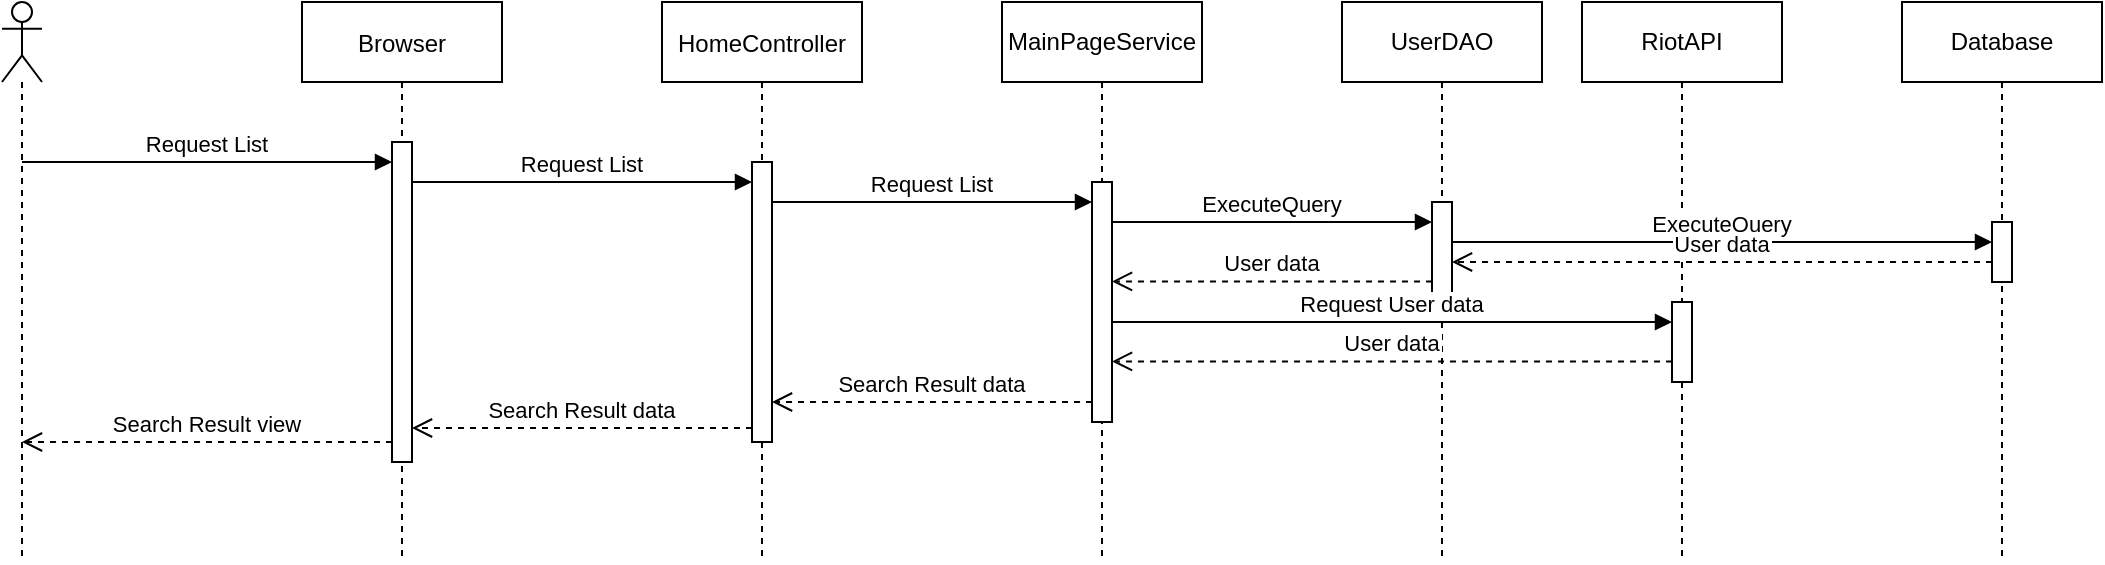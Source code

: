 <mxfile version="14.6.13" type="device"><diagram id="kgpKYQtTHZ0yAKxKKP6v" name="Page-1"><mxGraphModel dx="1599" dy="556" grid="1" gridSize="10" guides="1" tooltips="1" connect="1" arrows="1" fold="1" page="1" pageScale="1" pageWidth="850" pageHeight="1100" math="0" shadow="0"><root><mxCell id="0"/><mxCell id="1" parent="0"/><mxCell id="3nuBFxr9cyL0pnOWT2aG-1" value="Browser" style="shape=umlLifeline;perimeter=lifelinePerimeter;container=1;collapsible=0;recursiveResize=0;rounded=0;shadow=0;strokeWidth=1;" parent="1" vertex="1"><mxGeometry x="120" y="80" width="100" height="280" as="geometry"/></mxCell><mxCell id="3nuBFxr9cyL0pnOWT2aG-2" value="" style="points=[];perimeter=orthogonalPerimeter;rounded=0;shadow=0;strokeWidth=1;" parent="3nuBFxr9cyL0pnOWT2aG-1" vertex="1"><mxGeometry x="45" y="70" width="10" height="160" as="geometry"/></mxCell><mxCell id="3nuBFxr9cyL0pnOWT2aG-5" value="HomeController" style="shape=umlLifeline;perimeter=lifelinePerimeter;container=1;collapsible=0;recursiveResize=0;rounded=0;shadow=0;strokeWidth=1;" parent="1" vertex="1"><mxGeometry x="300" y="80" width="100" height="280" as="geometry"/></mxCell><mxCell id="3nuBFxr9cyL0pnOWT2aG-6" value="" style="points=[];perimeter=orthogonalPerimeter;rounded=0;shadow=0;strokeWidth=1;" parent="3nuBFxr9cyL0pnOWT2aG-5" vertex="1"><mxGeometry x="45" y="80" width="10" height="140" as="geometry"/></mxCell><mxCell id="3nuBFxr9cyL0pnOWT2aG-7" value="Search Result data" style="verticalAlign=bottom;endArrow=open;dashed=1;endSize=8;exitX=0;exitY=0.95;shadow=0;strokeWidth=1;" parent="1" source="3nuBFxr9cyL0pnOWT2aG-6" target="3nuBFxr9cyL0pnOWT2aG-2" edge="1"><mxGeometry relative="1" as="geometry"><mxPoint x="275" y="236" as="targetPoint"/></mxGeometry></mxCell><mxCell id="gQ9YKVvbcrQkIPVG7YQf-2" value="" style="shape=umlLifeline;participant=umlActor;perimeter=lifelinePerimeter;whiteSpace=wrap;html=1;container=1;collapsible=0;recursiveResize=0;verticalAlign=top;spacingTop=36;outlineConnect=0;" parent="1" vertex="1"><mxGeometry x="-30" y="80" width="20" height="280" as="geometry"/></mxCell><mxCell id="gQ9YKVvbcrQkIPVG7YQf-3" value="Request List" style="verticalAlign=bottom;endArrow=block;shadow=0;strokeWidth=1;" parent="1" source="gQ9YKVvbcrQkIPVG7YQf-2" target="3nuBFxr9cyL0pnOWT2aG-2" edge="1"><mxGeometry relative="1" as="geometry"><mxPoint x="-10" y="160.0" as="sourcePoint"/><mxPoint x="160" y="160.0" as="targetPoint"/><Array as="points"><mxPoint x="140" y="160"/></Array></mxGeometry></mxCell><mxCell id="gQ9YKVvbcrQkIPVG7YQf-4" value="Request List" style="verticalAlign=bottom;endArrow=block;shadow=0;strokeWidth=1;" parent="1" source="3nuBFxr9cyL0pnOWT2aG-2" target="3nuBFxr9cyL0pnOWT2aG-6" edge="1"><mxGeometry relative="1" as="geometry"><mxPoint x="200" y="170" as="sourcePoint"/><mxPoint x="305.19" y="170" as="targetPoint"/><Array as="points"><mxPoint x="280.19" y="170"/></Array></mxGeometry></mxCell><mxCell id="gQ9YKVvbcrQkIPVG7YQf-5" value="MainPageService" style="shape=umlLifeline;perimeter=lifelinePerimeter;whiteSpace=wrap;html=1;container=1;collapsible=0;recursiveResize=0;outlineConnect=0;" parent="1" vertex="1"><mxGeometry x="470" y="80" width="100" height="280" as="geometry"/></mxCell><mxCell id="gQ9YKVvbcrQkIPVG7YQf-6" value="" style="html=1;points=[];perimeter=orthogonalPerimeter;" parent="gQ9YKVvbcrQkIPVG7YQf-5" vertex="1"><mxGeometry x="45" y="90" width="10" height="120" as="geometry"/></mxCell><mxCell id="gQ9YKVvbcrQkIPVG7YQf-7" value="Request List" style="verticalAlign=bottom;endArrow=block;shadow=0;strokeWidth=1;" parent="1" source="3nuBFxr9cyL0pnOWT2aG-6" target="gQ9YKVvbcrQkIPVG7YQf-6" edge="1"><mxGeometry relative="1" as="geometry"><mxPoint x="388" y="180" as="sourcePoint"/><mxPoint x="463" y="180" as="targetPoint"/><Array as="points"><mxPoint x="438" y="180"/></Array></mxGeometry></mxCell><mxCell id="gQ9YKVvbcrQkIPVG7YQf-8" value="UserDAO" style="shape=umlLifeline;perimeter=lifelinePerimeter;whiteSpace=wrap;html=1;container=1;collapsible=0;recursiveResize=0;outlineConnect=0;" parent="1" vertex="1"><mxGeometry x="640" y="80" width="100" height="280" as="geometry"/></mxCell><mxCell id="gQ9YKVvbcrQkIPVG7YQf-9" value="" style="html=1;points=[];perimeter=orthogonalPerimeter;" parent="gQ9YKVvbcrQkIPVG7YQf-8" vertex="1"><mxGeometry x="45" y="100" width="10" height="50" as="geometry"/></mxCell><mxCell id="gQ9YKVvbcrQkIPVG7YQf-10" value="ExecuteQuery" style="verticalAlign=bottom;endArrow=block;shadow=0;strokeWidth=1;" parent="1" source="gQ9YKVvbcrQkIPVG7YQf-6" target="gQ9YKVvbcrQkIPVG7YQf-9" edge="1"><mxGeometry relative="1" as="geometry"><mxPoint x="540" y="190" as="sourcePoint"/><mxPoint x="680" y="190" as="targetPoint"/><Array as="points"><mxPoint x="563" y="190"/></Array></mxGeometry></mxCell><mxCell id="gQ9YKVvbcrQkIPVG7YQf-11" value="User data" style="verticalAlign=bottom;endArrow=open;dashed=1;endSize=8;shadow=0;strokeWidth=1;" parent="1" source="gQ9YKVvbcrQkIPVG7YQf-9" target="gQ9YKVvbcrQkIPVG7YQf-6" edge="1"><mxGeometry relative="1" as="geometry"><mxPoint x="540" y="219.71" as="targetPoint"/><mxPoint x="670" y="219.71" as="sourcePoint"/><Array as="points"><mxPoint x="650" y="219.71"/></Array></mxGeometry></mxCell><mxCell id="gQ9YKVvbcrQkIPVG7YQf-12" value="RiotAPI" style="shape=umlLifeline;perimeter=lifelinePerimeter;whiteSpace=wrap;html=1;container=1;collapsible=0;recursiveResize=0;outlineConnect=0;" parent="1" vertex="1"><mxGeometry x="760" y="80" width="100" height="280" as="geometry"/></mxCell><mxCell id="gQ9YKVvbcrQkIPVG7YQf-13" value="" style="html=1;points=[];perimeter=orthogonalPerimeter;" parent="gQ9YKVvbcrQkIPVG7YQf-12" vertex="1"><mxGeometry x="45" y="150" width="10" height="40" as="geometry"/></mxCell><mxCell id="gQ9YKVvbcrQkIPVG7YQf-14" value="Request User data" style="verticalAlign=bottom;endArrow=block;shadow=0;strokeWidth=1;" parent="1" source="gQ9YKVvbcrQkIPVG7YQf-6" target="gQ9YKVvbcrQkIPVG7YQf-13" edge="1"><mxGeometry relative="1" as="geometry"><mxPoint x="530" y="240" as="sourcePoint"/><mxPoint x="690" y="240" as="targetPoint"/><Array as="points"><mxPoint x="568" y="240"/></Array></mxGeometry></mxCell><mxCell id="gQ9YKVvbcrQkIPVG7YQf-15" value="User data" style="verticalAlign=bottom;endArrow=open;dashed=1;endSize=8;shadow=0;strokeWidth=1;" parent="1" source="gQ9YKVvbcrQkIPVG7YQf-13" target="gQ9YKVvbcrQkIPVG7YQf-6" edge="1"><mxGeometry relative="1" as="geometry"><mxPoint x="560" y="259" as="targetPoint"/><mxPoint x="750" y="259" as="sourcePoint"/><Array as="points"><mxPoint x="695" y="259.71"/></Array></mxGeometry></mxCell><mxCell id="gQ9YKVvbcrQkIPVG7YQf-16" value="Search Result data" style="verticalAlign=bottom;endArrow=open;dashed=1;endSize=8;shadow=0;strokeWidth=1;" parent="1" source="gQ9YKVvbcrQkIPVG7YQf-6" target="3nuBFxr9cyL0pnOWT2aG-6" edge="1"><mxGeometry relative="1" as="geometry"><mxPoint x="380" y="280" as="targetPoint"/><mxPoint x="500" y="280.0" as="sourcePoint"/><Array as="points"><mxPoint x="450" y="280"/></Array></mxGeometry></mxCell><mxCell id="gQ9YKVvbcrQkIPVG7YQf-17" value="Search Result view" style="verticalAlign=bottom;endArrow=open;dashed=1;endSize=8;shadow=0;strokeWidth=1;" parent="1" source="3nuBFxr9cyL0pnOWT2aG-2" target="gQ9YKVvbcrQkIPVG7YQf-2" edge="1"><mxGeometry relative="1" as="geometry"><mxPoint y="300" as="targetPoint"/><mxPoint x="160" y="299" as="sourcePoint"/><Array as="points"><mxPoint x="95" y="300"/></Array></mxGeometry></mxCell><mxCell id="S4uOPRJZtIcL1YE1vTvQ-1" value="Database" style="shape=umlLifeline;perimeter=lifelinePerimeter;whiteSpace=wrap;html=1;container=1;collapsible=0;recursiveResize=0;outlineConnect=0;" vertex="1" parent="1"><mxGeometry x="920" y="80" width="100" height="280" as="geometry"/></mxCell><mxCell id="S4uOPRJZtIcL1YE1vTvQ-2" value="" style="html=1;points=[];perimeter=orthogonalPerimeter;" vertex="1" parent="S4uOPRJZtIcL1YE1vTvQ-1"><mxGeometry x="45" y="110" width="10" height="30" as="geometry"/></mxCell><mxCell id="S4uOPRJZtIcL1YE1vTvQ-3" value="ExecuteQuery" style="verticalAlign=bottom;endArrow=block;shadow=0;strokeWidth=1;" edge="1" parent="1" source="gQ9YKVvbcrQkIPVG7YQf-9" target="S4uOPRJZtIcL1YE1vTvQ-2"><mxGeometry relative="1" as="geometry"><mxPoint x="770" y="200" as="sourcePoint"/><mxPoint x="930" y="200" as="targetPoint"/><Array as="points"><mxPoint x="808" y="200"/></Array></mxGeometry></mxCell><mxCell id="S4uOPRJZtIcL1YE1vTvQ-6" value="User data" style="verticalAlign=bottom;endArrow=open;dashed=1;endSize=8;shadow=0;strokeWidth=1;" edge="1" parent="1" source="S4uOPRJZtIcL1YE1vTvQ-2" target="gQ9YKVvbcrQkIPVG7YQf-9"><mxGeometry relative="1" as="geometry"><mxPoint x="740" y="210.0" as="targetPoint"/><mxPoint x="900" y="210.0" as="sourcePoint"/><Array as="points"><mxPoint x="865" y="210"/></Array></mxGeometry></mxCell></root></mxGraphModel></diagram></mxfile>